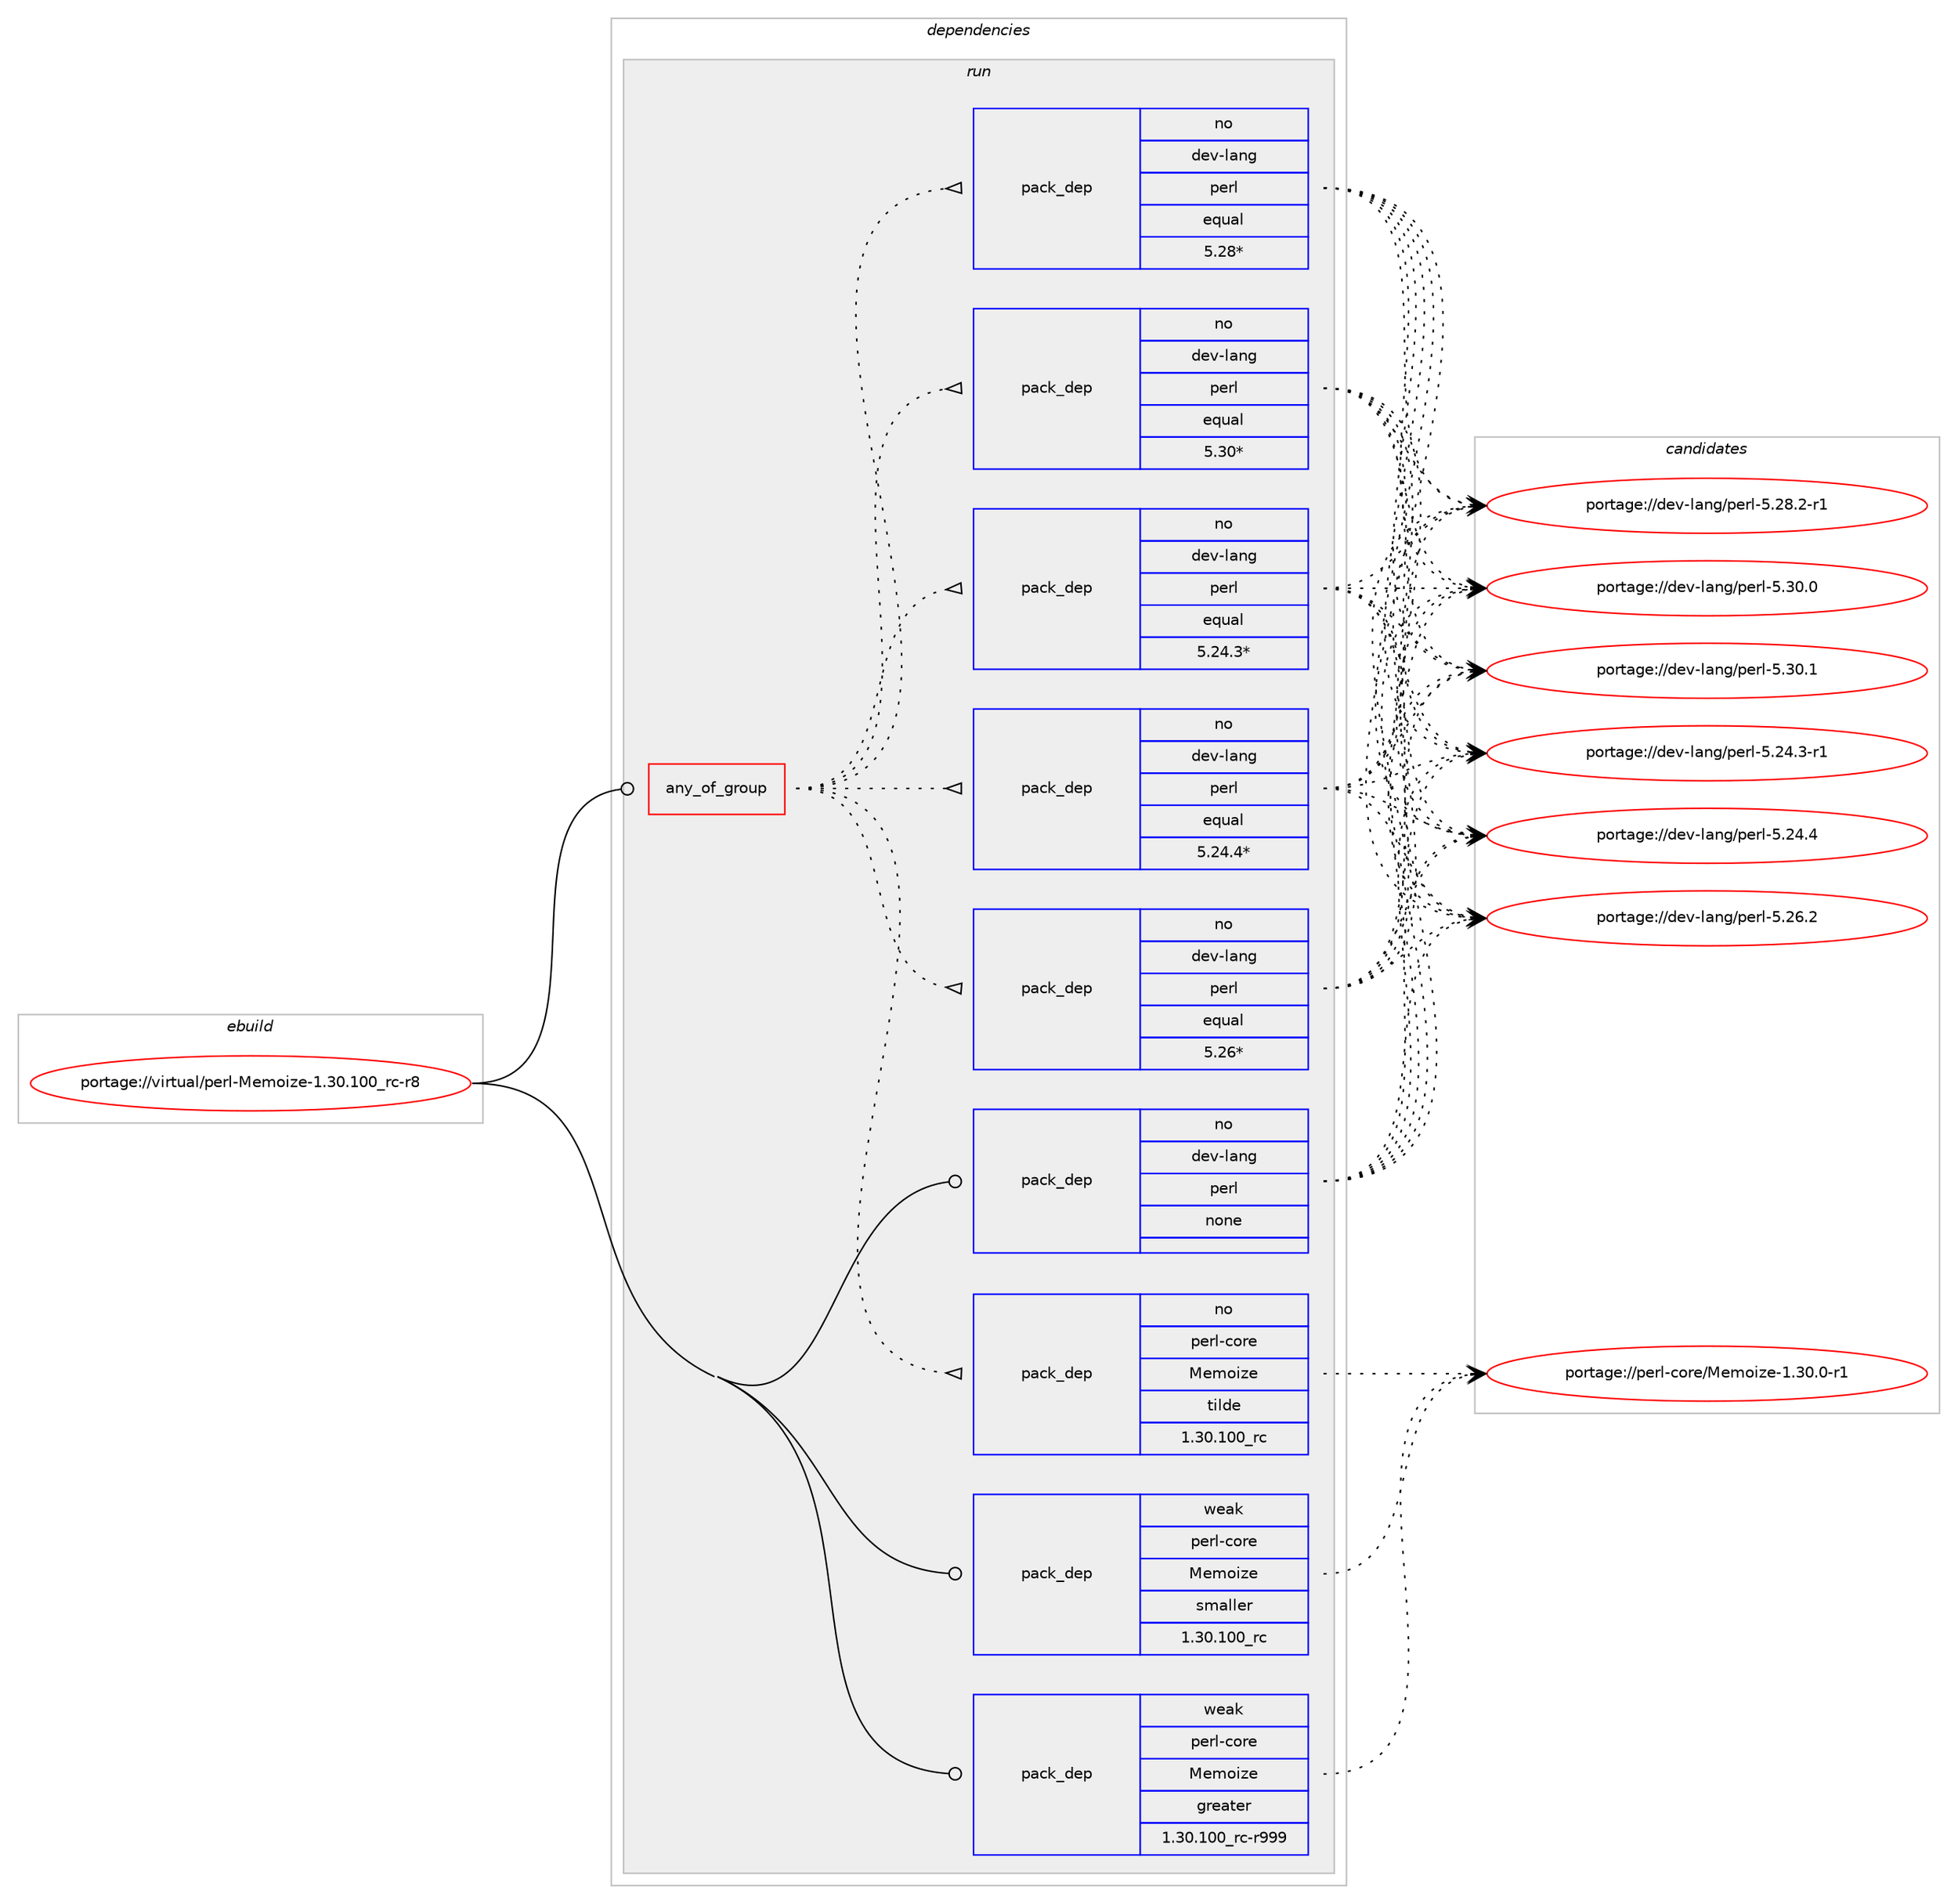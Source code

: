 digraph prolog {

# *************
# Graph options
# *************

newrank=true;
concentrate=true;
compound=true;
graph [rankdir=LR,fontname=Helvetica,fontsize=10,ranksep=1.5];#, ranksep=2.5, nodesep=0.2];
edge  [arrowhead=vee];
node  [fontname=Helvetica,fontsize=10];

# **********
# The ebuild
# **********

subgraph cluster_leftcol {
color=gray;
rank=same;
label=<<i>ebuild</i>>;
id [label="portage://virtual/perl-Memoize-1.30.100_rc-r8", color=red, width=4, href="../virtual/perl-Memoize-1.30.100_rc-r8.svg"];
}

# ****************
# The dependencies
# ****************

subgraph cluster_midcol {
color=gray;
label=<<i>dependencies</i>>;
subgraph cluster_compile {
fillcolor="#eeeeee";
style=filled;
label=<<i>compile</i>>;
}
subgraph cluster_compileandrun {
fillcolor="#eeeeee";
style=filled;
label=<<i>compile and run</i>>;
}
subgraph cluster_run {
fillcolor="#eeeeee";
style=filled;
label=<<i>run</i>>;
subgraph any7300 {
dependency435082 [label=<<TABLE BORDER="0" CELLBORDER="1" CELLSPACING="0" CELLPADDING="4"><TR><TD CELLPADDING="10">any_of_group</TD></TR></TABLE>>, shape=none, color=red];subgraph pack322519 {
dependency435083 [label=<<TABLE BORDER="0" CELLBORDER="1" CELLSPACING="0" CELLPADDING="4" WIDTH="220"><TR><TD ROWSPAN="6" CELLPADDING="30">pack_dep</TD></TR><TR><TD WIDTH="110">no</TD></TR><TR><TD>dev-lang</TD></TR><TR><TD>perl</TD></TR><TR><TD>equal</TD></TR><TR><TD>5.30*</TD></TR></TABLE>>, shape=none, color=blue];
}
dependency435082:e -> dependency435083:w [weight=20,style="dotted",arrowhead="oinv"];
subgraph pack322520 {
dependency435084 [label=<<TABLE BORDER="0" CELLBORDER="1" CELLSPACING="0" CELLPADDING="4" WIDTH="220"><TR><TD ROWSPAN="6" CELLPADDING="30">pack_dep</TD></TR><TR><TD WIDTH="110">no</TD></TR><TR><TD>dev-lang</TD></TR><TR><TD>perl</TD></TR><TR><TD>equal</TD></TR><TR><TD>5.28*</TD></TR></TABLE>>, shape=none, color=blue];
}
dependency435082:e -> dependency435084:w [weight=20,style="dotted",arrowhead="oinv"];
subgraph pack322521 {
dependency435085 [label=<<TABLE BORDER="0" CELLBORDER="1" CELLSPACING="0" CELLPADDING="4" WIDTH="220"><TR><TD ROWSPAN="6" CELLPADDING="30">pack_dep</TD></TR><TR><TD WIDTH="110">no</TD></TR><TR><TD>dev-lang</TD></TR><TR><TD>perl</TD></TR><TR><TD>equal</TD></TR><TR><TD>5.26*</TD></TR></TABLE>>, shape=none, color=blue];
}
dependency435082:e -> dependency435085:w [weight=20,style="dotted",arrowhead="oinv"];
subgraph pack322522 {
dependency435086 [label=<<TABLE BORDER="0" CELLBORDER="1" CELLSPACING="0" CELLPADDING="4" WIDTH="220"><TR><TD ROWSPAN="6" CELLPADDING="30">pack_dep</TD></TR><TR><TD WIDTH="110">no</TD></TR><TR><TD>dev-lang</TD></TR><TR><TD>perl</TD></TR><TR><TD>equal</TD></TR><TR><TD>5.24.4*</TD></TR></TABLE>>, shape=none, color=blue];
}
dependency435082:e -> dependency435086:w [weight=20,style="dotted",arrowhead="oinv"];
subgraph pack322523 {
dependency435087 [label=<<TABLE BORDER="0" CELLBORDER="1" CELLSPACING="0" CELLPADDING="4" WIDTH="220"><TR><TD ROWSPAN="6" CELLPADDING="30">pack_dep</TD></TR><TR><TD WIDTH="110">no</TD></TR><TR><TD>dev-lang</TD></TR><TR><TD>perl</TD></TR><TR><TD>equal</TD></TR><TR><TD>5.24.3*</TD></TR></TABLE>>, shape=none, color=blue];
}
dependency435082:e -> dependency435087:w [weight=20,style="dotted",arrowhead="oinv"];
subgraph pack322524 {
dependency435088 [label=<<TABLE BORDER="0" CELLBORDER="1" CELLSPACING="0" CELLPADDING="4" WIDTH="220"><TR><TD ROWSPAN="6" CELLPADDING="30">pack_dep</TD></TR><TR><TD WIDTH="110">no</TD></TR><TR><TD>perl-core</TD></TR><TR><TD>Memoize</TD></TR><TR><TD>tilde</TD></TR><TR><TD>1.30.100_rc</TD></TR></TABLE>>, shape=none, color=blue];
}
dependency435082:e -> dependency435088:w [weight=20,style="dotted",arrowhead="oinv"];
}
id:e -> dependency435082:w [weight=20,style="solid",arrowhead="odot"];
subgraph pack322525 {
dependency435089 [label=<<TABLE BORDER="0" CELLBORDER="1" CELLSPACING="0" CELLPADDING="4" WIDTH="220"><TR><TD ROWSPAN="6" CELLPADDING="30">pack_dep</TD></TR><TR><TD WIDTH="110">no</TD></TR><TR><TD>dev-lang</TD></TR><TR><TD>perl</TD></TR><TR><TD>none</TD></TR><TR><TD></TD></TR></TABLE>>, shape=none, color=blue];
}
id:e -> dependency435089:w [weight=20,style="solid",arrowhead="odot"];
subgraph pack322526 {
dependency435090 [label=<<TABLE BORDER="0" CELLBORDER="1" CELLSPACING="0" CELLPADDING="4" WIDTH="220"><TR><TD ROWSPAN="6" CELLPADDING="30">pack_dep</TD></TR><TR><TD WIDTH="110">weak</TD></TR><TR><TD>perl-core</TD></TR><TR><TD>Memoize</TD></TR><TR><TD>greater</TD></TR><TR><TD>1.30.100_rc-r999</TD></TR></TABLE>>, shape=none, color=blue];
}
id:e -> dependency435090:w [weight=20,style="solid",arrowhead="odot"];
subgraph pack322527 {
dependency435091 [label=<<TABLE BORDER="0" CELLBORDER="1" CELLSPACING="0" CELLPADDING="4" WIDTH="220"><TR><TD ROWSPAN="6" CELLPADDING="30">pack_dep</TD></TR><TR><TD WIDTH="110">weak</TD></TR><TR><TD>perl-core</TD></TR><TR><TD>Memoize</TD></TR><TR><TD>smaller</TD></TR><TR><TD>1.30.100_rc</TD></TR></TABLE>>, shape=none, color=blue];
}
id:e -> dependency435091:w [weight=20,style="solid",arrowhead="odot"];
}
}

# **************
# The candidates
# **************

subgraph cluster_choices {
rank=same;
color=gray;
label=<<i>candidates</i>>;

subgraph choice322519 {
color=black;
nodesep=1;
choiceportage100101118451089711010347112101114108455346505246514511449 [label="portage://dev-lang/perl-5.24.3-r1", color=red, width=4,href="../dev-lang/perl-5.24.3-r1.svg"];
choiceportage10010111845108971101034711210111410845534650524652 [label="portage://dev-lang/perl-5.24.4", color=red, width=4,href="../dev-lang/perl-5.24.4.svg"];
choiceportage10010111845108971101034711210111410845534650544650 [label="portage://dev-lang/perl-5.26.2", color=red, width=4,href="../dev-lang/perl-5.26.2.svg"];
choiceportage100101118451089711010347112101114108455346505646504511449 [label="portage://dev-lang/perl-5.28.2-r1", color=red, width=4,href="../dev-lang/perl-5.28.2-r1.svg"];
choiceportage10010111845108971101034711210111410845534651484648 [label="portage://dev-lang/perl-5.30.0", color=red, width=4,href="../dev-lang/perl-5.30.0.svg"];
choiceportage10010111845108971101034711210111410845534651484649 [label="portage://dev-lang/perl-5.30.1", color=red, width=4,href="../dev-lang/perl-5.30.1.svg"];
dependency435083:e -> choiceportage100101118451089711010347112101114108455346505246514511449:w [style=dotted,weight="100"];
dependency435083:e -> choiceportage10010111845108971101034711210111410845534650524652:w [style=dotted,weight="100"];
dependency435083:e -> choiceportage10010111845108971101034711210111410845534650544650:w [style=dotted,weight="100"];
dependency435083:e -> choiceportage100101118451089711010347112101114108455346505646504511449:w [style=dotted,weight="100"];
dependency435083:e -> choiceportage10010111845108971101034711210111410845534651484648:w [style=dotted,weight="100"];
dependency435083:e -> choiceportage10010111845108971101034711210111410845534651484649:w [style=dotted,weight="100"];
}
subgraph choice322520 {
color=black;
nodesep=1;
choiceportage100101118451089711010347112101114108455346505246514511449 [label="portage://dev-lang/perl-5.24.3-r1", color=red, width=4,href="../dev-lang/perl-5.24.3-r1.svg"];
choiceportage10010111845108971101034711210111410845534650524652 [label="portage://dev-lang/perl-5.24.4", color=red, width=4,href="../dev-lang/perl-5.24.4.svg"];
choiceportage10010111845108971101034711210111410845534650544650 [label="portage://dev-lang/perl-5.26.2", color=red, width=4,href="../dev-lang/perl-5.26.2.svg"];
choiceportage100101118451089711010347112101114108455346505646504511449 [label="portage://dev-lang/perl-5.28.2-r1", color=red, width=4,href="../dev-lang/perl-5.28.2-r1.svg"];
choiceportage10010111845108971101034711210111410845534651484648 [label="portage://dev-lang/perl-5.30.0", color=red, width=4,href="../dev-lang/perl-5.30.0.svg"];
choiceportage10010111845108971101034711210111410845534651484649 [label="portage://dev-lang/perl-5.30.1", color=red, width=4,href="../dev-lang/perl-5.30.1.svg"];
dependency435084:e -> choiceportage100101118451089711010347112101114108455346505246514511449:w [style=dotted,weight="100"];
dependency435084:e -> choiceportage10010111845108971101034711210111410845534650524652:w [style=dotted,weight="100"];
dependency435084:e -> choiceportage10010111845108971101034711210111410845534650544650:w [style=dotted,weight="100"];
dependency435084:e -> choiceportage100101118451089711010347112101114108455346505646504511449:w [style=dotted,weight="100"];
dependency435084:e -> choiceportage10010111845108971101034711210111410845534651484648:w [style=dotted,weight="100"];
dependency435084:e -> choiceportage10010111845108971101034711210111410845534651484649:w [style=dotted,weight="100"];
}
subgraph choice322521 {
color=black;
nodesep=1;
choiceportage100101118451089711010347112101114108455346505246514511449 [label="portage://dev-lang/perl-5.24.3-r1", color=red, width=4,href="../dev-lang/perl-5.24.3-r1.svg"];
choiceportage10010111845108971101034711210111410845534650524652 [label="portage://dev-lang/perl-5.24.4", color=red, width=4,href="../dev-lang/perl-5.24.4.svg"];
choiceportage10010111845108971101034711210111410845534650544650 [label="portage://dev-lang/perl-5.26.2", color=red, width=4,href="../dev-lang/perl-5.26.2.svg"];
choiceportage100101118451089711010347112101114108455346505646504511449 [label="portage://dev-lang/perl-5.28.2-r1", color=red, width=4,href="../dev-lang/perl-5.28.2-r1.svg"];
choiceportage10010111845108971101034711210111410845534651484648 [label="portage://dev-lang/perl-5.30.0", color=red, width=4,href="../dev-lang/perl-5.30.0.svg"];
choiceportage10010111845108971101034711210111410845534651484649 [label="portage://dev-lang/perl-5.30.1", color=red, width=4,href="../dev-lang/perl-5.30.1.svg"];
dependency435085:e -> choiceportage100101118451089711010347112101114108455346505246514511449:w [style=dotted,weight="100"];
dependency435085:e -> choiceportage10010111845108971101034711210111410845534650524652:w [style=dotted,weight="100"];
dependency435085:e -> choiceportage10010111845108971101034711210111410845534650544650:w [style=dotted,weight="100"];
dependency435085:e -> choiceportage100101118451089711010347112101114108455346505646504511449:w [style=dotted,weight="100"];
dependency435085:e -> choiceportage10010111845108971101034711210111410845534651484648:w [style=dotted,weight="100"];
dependency435085:e -> choiceportage10010111845108971101034711210111410845534651484649:w [style=dotted,weight="100"];
}
subgraph choice322522 {
color=black;
nodesep=1;
choiceportage100101118451089711010347112101114108455346505246514511449 [label="portage://dev-lang/perl-5.24.3-r1", color=red, width=4,href="../dev-lang/perl-5.24.3-r1.svg"];
choiceportage10010111845108971101034711210111410845534650524652 [label="portage://dev-lang/perl-5.24.4", color=red, width=4,href="../dev-lang/perl-5.24.4.svg"];
choiceportage10010111845108971101034711210111410845534650544650 [label="portage://dev-lang/perl-5.26.2", color=red, width=4,href="../dev-lang/perl-5.26.2.svg"];
choiceportage100101118451089711010347112101114108455346505646504511449 [label="portage://dev-lang/perl-5.28.2-r1", color=red, width=4,href="../dev-lang/perl-5.28.2-r1.svg"];
choiceportage10010111845108971101034711210111410845534651484648 [label="portage://dev-lang/perl-5.30.0", color=red, width=4,href="../dev-lang/perl-5.30.0.svg"];
choiceportage10010111845108971101034711210111410845534651484649 [label="portage://dev-lang/perl-5.30.1", color=red, width=4,href="../dev-lang/perl-5.30.1.svg"];
dependency435086:e -> choiceportage100101118451089711010347112101114108455346505246514511449:w [style=dotted,weight="100"];
dependency435086:e -> choiceportage10010111845108971101034711210111410845534650524652:w [style=dotted,weight="100"];
dependency435086:e -> choiceportage10010111845108971101034711210111410845534650544650:w [style=dotted,weight="100"];
dependency435086:e -> choiceportage100101118451089711010347112101114108455346505646504511449:w [style=dotted,weight="100"];
dependency435086:e -> choiceportage10010111845108971101034711210111410845534651484648:w [style=dotted,weight="100"];
dependency435086:e -> choiceportage10010111845108971101034711210111410845534651484649:w [style=dotted,weight="100"];
}
subgraph choice322523 {
color=black;
nodesep=1;
choiceportage100101118451089711010347112101114108455346505246514511449 [label="portage://dev-lang/perl-5.24.3-r1", color=red, width=4,href="../dev-lang/perl-5.24.3-r1.svg"];
choiceportage10010111845108971101034711210111410845534650524652 [label="portage://dev-lang/perl-5.24.4", color=red, width=4,href="../dev-lang/perl-5.24.4.svg"];
choiceportage10010111845108971101034711210111410845534650544650 [label="portage://dev-lang/perl-5.26.2", color=red, width=4,href="../dev-lang/perl-5.26.2.svg"];
choiceportage100101118451089711010347112101114108455346505646504511449 [label="portage://dev-lang/perl-5.28.2-r1", color=red, width=4,href="../dev-lang/perl-5.28.2-r1.svg"];
choiceportage10010111845108971101034711210111410845534651484648 [label="portage://dev-lang/perl-5.30.0", color=red, width=4,href="../dev-lang/perl-5.30.0.svg"];
choiceportage10010111845108971101034711210111410845534651484649 [label="portage://dev-lang/perl-5.30.1", color=red, width=4,href="../dev-lang/perl-5.30.1.svg"];
dependency435087:e -> choiceportage100101118451089711010347112101114108455346505246514511449:w [style=dotted,weight="100"];
dependency435087:e -> choiceportage10010111845108971101034711210111410845534650524652:w [style=dotted,weight="100"];
dependency435087:e -> choiceportage10010111845108971101034711210111410845534650544650:w [style=dotted,weight="100"];
dependency435087:e -> choiceportage100101118451089711010347112101114108455346505646504511449:w [style=dotted,weight="100"];
dependency435087:e -> choiceportage10010111845108971101034711210111410845534651484648:w [style=dotted,weight="100"];
dependency435087:e -> choiceportage10010111845108971101034711210111410845534651484649:w [style=dotted,weight="100"];
}
subgraph choice322524 {
color=black;
nodesep=1;
choiceportage11210111410845991111141014777101109111105122101454946514846484511449 [label="portage://perl-core/Memoize-1.30.0-r1", color=red, width=4,href="../perl-core/Memoize-1.30.0-r1.svg"];
dependency435088:e -> choiceportage11210111410845991111141014777101109111105122101454946514846484511449:w [style=dotted,weight="100"];
}
subgraph choice322525 {
color=black;
nodesep=1;
choiceportage100101118451089711010347112101114108455346505246514511449 [label="portage://dev-lang/perl-5.24.3-r1", color=red, width=4,href="../dev-lang/perl-5.24.3-r1.svg"];
choiceportage10010111845108971101034711210111410845534650524652 [label="portage://dev-lang/perl-5.24.4", color=red, width=4,href="../dev-lang/perl-5.24.4.svg"];
choiceportage10010111845108971101034711210111410845534650544650 [label="portage://dev-lang/perl-5.26.2", color=red, width=4,href="../dev-lang/perl-5.26.2.svg"];
choiceportage100101118451089711010347112101114108455346505646504511449 [label="portage://dev-lang/perl-5.28.2-r1", color=red, width=4,href="../dev-lang/perl-5.28.2-r1.svg"];
choiceportage10010111845108971101034711210111410845534651484648 [label="portage://dev-lang/perl-5.30.0", color=red, width=4,href="../dev-lang/perl-5.30.0.svg"];
choiceportage10010111845108971101034711210111410845534651484649 [label="portage://dev-lang/perl-5.30.1", color=red, width=4,href="../dev-lang/perl-5.30.1.svg"];
dependency435089:e -> choiceportage100101118451089711010347112101114108455346505246514511449:w [style=dotted,weight="100"];
dependency435089:e -> choiceportage10010111845108971101034711210111410845534650524652:w [style=dotted,weight="100"];
dependency435089:e -> choiceportage10010111845108971101034711210111410845534650544650:w [style=dotted,weight="100"];
dependency435089:e -> choiceportage100101118451089711010347112101114108455346505646504511449:w [style=dotted,weight="100"];
dependency435089:e -> choiceportage10010111845108971101034711210111410845534651484648:w [style=dotted,weight="100"];
dependency435089:e -> choiceportage10010111845108971101034711210111410845534651484649:w [style=dotted,weight="100"];
}
subgraph choice322526 {
color=black;
nodesep=1;
choiceportage11210111410845991111141014777101109111105122101454946514846484511449 [label="portage://perl-core/Memoize-1.30.0-r1", color=red, width=4,href="../perl-core/Memoize-1.30.0-r1.svg"];
dependency435090:e -> choiceportage11210111410845991111141014777101109111105122101454946514846484511449:w [style=dotted,weight="100"];
}
subgraph choice322527 {
color=black;
nodesep=1;
choiceportage11210111410845991111141014777101109111105122101454946514846484511449 [label="portage://perl-core/Memoize-1.30.0-r1", color=red, width=4,href="../perl-core/Memoize-1.30.0-r1.svg"];
dependency435091:e -> choiceportage11210111410845991111141014777101109111105122101454946514846484511449:w [style=dotted,weight="100"];
}
}

}
